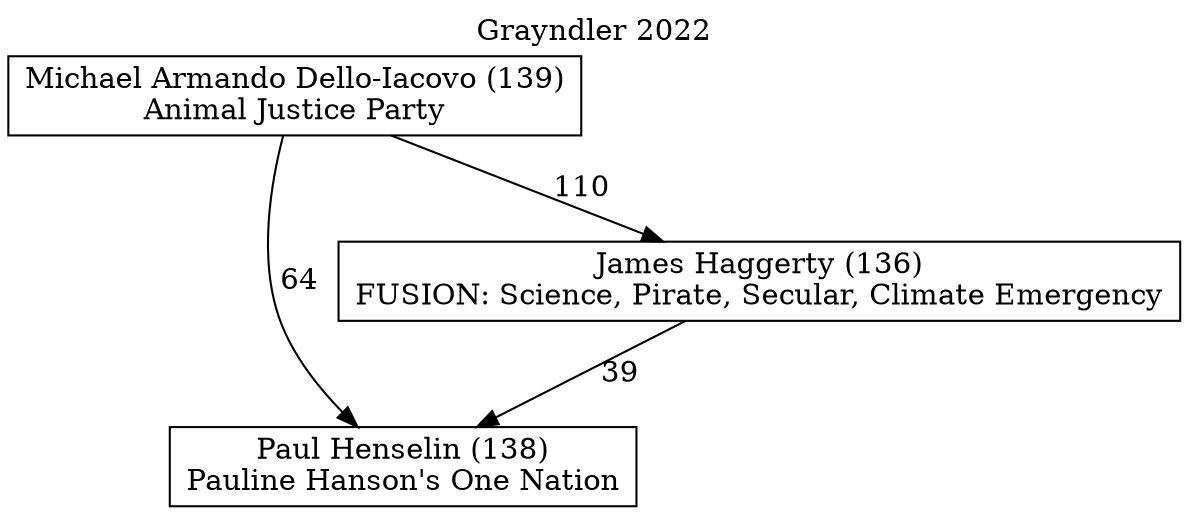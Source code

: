 // House preference flow
digraph "Paul Henselin (138)_Grayndler_2022" {
	graph [label="Grayndler 2022" labelloc=t mclimit=2]
	node [shape=box]
	"Paul Henselin (138)" [label="Paul Henselin (138)
Pauline Hanson's One Nation"]
	"James Haggerty (136)" [label="James Haggerty (136)
FUSION: Science, Pirate, Secular, Climate Emergency"]
	"Michael Armando Dello-Iacovo (139)" [label="Michael Armando Dello-Iacovo (139)
Animal Justice Party"]
	"James Haggerty (136)" -> "Paul Henselin (138)" [label=39]
	"Michael Armando Dello-Iacovo (139)" -> "James Haggerty (136)" [label=110]
	"Michael Armando Dello-Iacovo (139)" -> "Paul Henselin (138)" [label=64]
}

